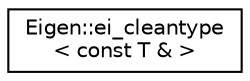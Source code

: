 digraph "Graphical Class Hierarchy"
{
  edge [fontname="Helvetica",fontsize="10",labelfontname="Helvetica",labelfontsize="10"];
  node [fontname="Helvetica",fontsize="10",shape=record];
  rankdir="LR";
  Node1 [label="Eigen::ei_cleantype\l\< const T & \>",height=0.2,width=0.4,color="black", fillcolor="white", style="filled",URL="$struct_eigen_1_1ei__cleantype_3_01const_01_t_01_6_01_4.html"];
}
